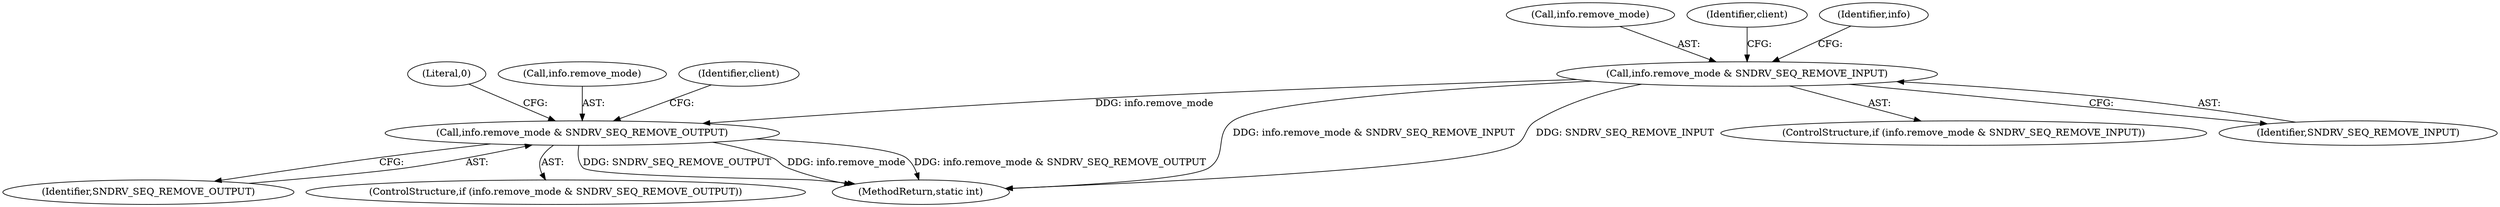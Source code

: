 digraph "0_linux_030e2c78d3a91dd0d27fef37e91950dde333eba1@API" {
"1000147" [label="(Call,info.remove_mode & SNDRV_SEQ_REMOVE_OUTPUT)"];
"1000118" [label="(Call,info.remove_mode & SNDRV_SEQ_REMOVE_INPUT)"];
"1000151" [label="(Identifier,SNDRV_SEQ_REMOVE_OUTPUT)"];
"1000147" [label="(Call,info.remove_mode & SNDRV_SEQ_REMOVE_OUTPUT)"];
"1000159" [label="(Literal,0)"];
"1000117" [label="(ControlStructure,if (info.remove_mode & SNDRV_SEQ_REMOVE_INPUT))"];
"1000119" [label="(Call,info.remove_mode)"];
"1000128" [label="(Identifier,client)"];
"1000146" [label="(ControlStructure,if (info.remove_mode & SNDRV_SEQ_REMOVE_OUTPUT))"];
"1000149" [label="(Identifier,info)"];
"1000122" [label="(Identifier,SNDRV_SEQ_REMOVE_INPUT)"];
"1000148" [label="(Call,info.remove_mode)"];
"1000160" [label="(MethodReturn,static int)"];
"1000154" [label="(Identifier,client)"];
"1000118" [label="(Call,info.remove_mode & SNDRV_SEQ_REMOVE_INPUT)"];
"1000147" -> "1000146"  [label="AST: "];
"1000147" -> "1000151"  [label="CFG: "];
"1000148" -> "1000147"  [label="AST: "];
"1000151" -> "1000147"  [label="AST: "];
"1000154" -> "1000147"  [label="CFG: "];
"1000159" -> "1000147"  [label="CFG: "];
"1000147" -> "1000160"  [label="DDG: SNDRV_SEQ_REMOVE_OUTPUT"];
"1000147" -> "1000160"  [label="DDG: info.remove_mode"];
"1000147" -> "1000160"  [label="DDG: info.remove_mode & SNDRV_SEQ_REMOVE_OUTPUT"];
"1000118" -> "1000147"  [label="DDG: info.remove_mode"];
"1000118" -> "1000117"  [label="AST: "];
"1000118" -> "1000122"  [label="CFG: "];
"1000119" -> "1000118"  [label="AST: "];
"1000122" -> "1000118"  [label="AST: "];
"1000128" -> "1000118"  [label="CFG: "];
"1000149" -> "1000118"  [label="CFG: "];
"1000118" -> "1000160"  [label="DDG: info.remove_mode & SNDRV_SEQ_REMOVE_INPUT"];
"1000118" -> "1000160"  [label="DDG: SNDRV_SEQ_REMOVE_INPUT"];
}
